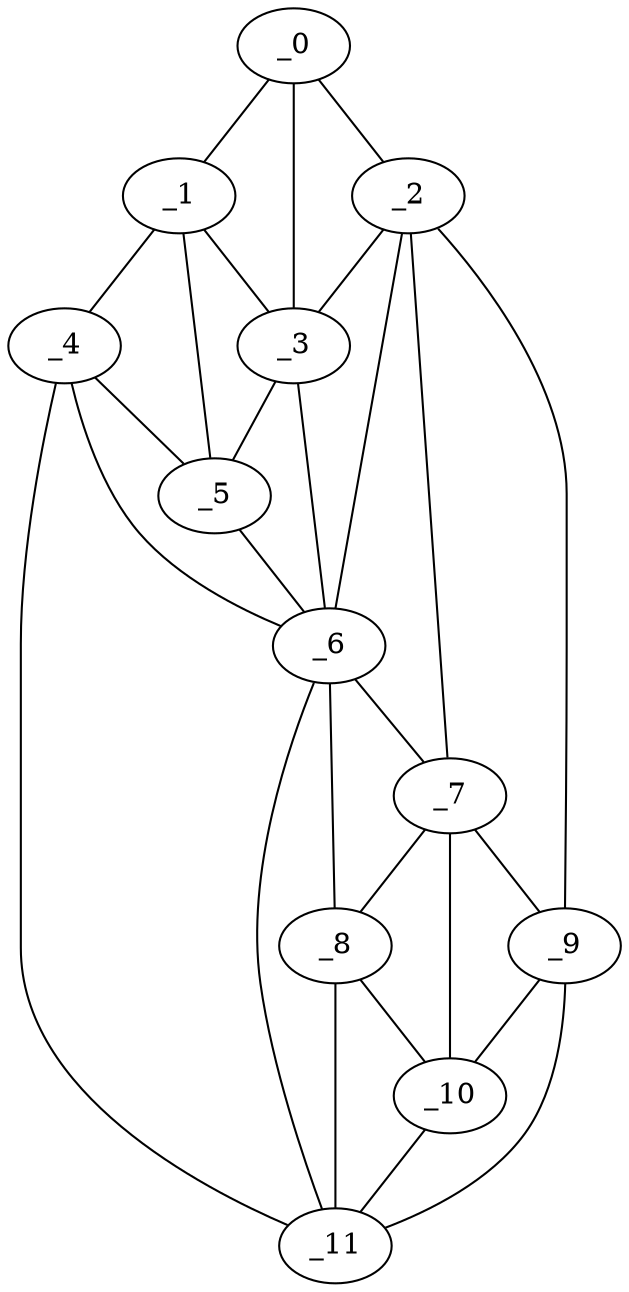 graph "obj28__345.gxl" {
	_0	 [x=30,
		y=25];
	_1	 [x=34,
		y=20];
	_0 -- _1	 [valence=1];
	_2	 [x=36,
		y=36];
	_0 -- _2	 [valence=1];
	_3	 [x=40,
		y=28];
	_0 -- _3	 [valence=1];
	_1 -- _3	 [valence=2];
	_4	 [x=42,
		y=17];
	_1 -- _4	 [valence=1];
	_5	 [x=45,
		y=22];
	_1 -- _5	 [valence=1];
	_2 -- _3	 [valence=2];
	_6	 [x=57,
		y=29];
	_2 -- _6	 [valence=1];
	_7	 [x=91,
		y=53];
	_2 -- _7	 [valence=1];
	_9	 [x=95,
		y=104];
	_2 -- _9	 [valence=1];
	_3 -- _5	 [valence=2];
	_3 -- _6	 [valence=2];
	_4 -- _5	 [valence=2];
	_4 -- _6	 [valence=2];
	_11	 [x=111,
		y=39];
	_4 -- _11	 [valence=1];
	_5 -- _6	 [valence=1];
	_6 -- _7	 [valence=2];
	_8	 [x=95,
		y=45];
	_6 -- _8	 [valence=2];
	_6 -- _11	 [valence=1];
	_7 -- _8	 [valence=2];
	_7 -- _9	 [valence=2];
	_10	 [x=102,
		y=61];
	_7 -- _10	 [valence=2];
	_8 -- _10	 [valence=2];
	_8 -- _11	 [valence=2];
	_9 -- _10	 [valence=1];
	_9 -- _11	 [valence=1];
	_10 -- _11	 [valence=1];
}
